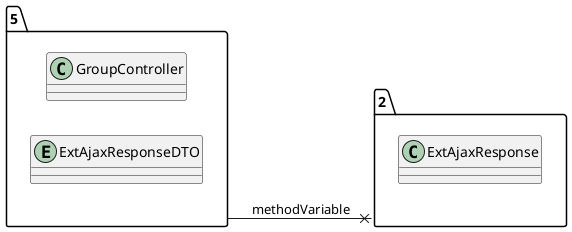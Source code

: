 @startuml 
allow_mixing
left to right direction
package "5"{
class GroupController
entity ExtAjaxResponseDTO

}
package "2"{
class ExtAjaxResponse

}
"5" --x "2":methodVariable
@enduml